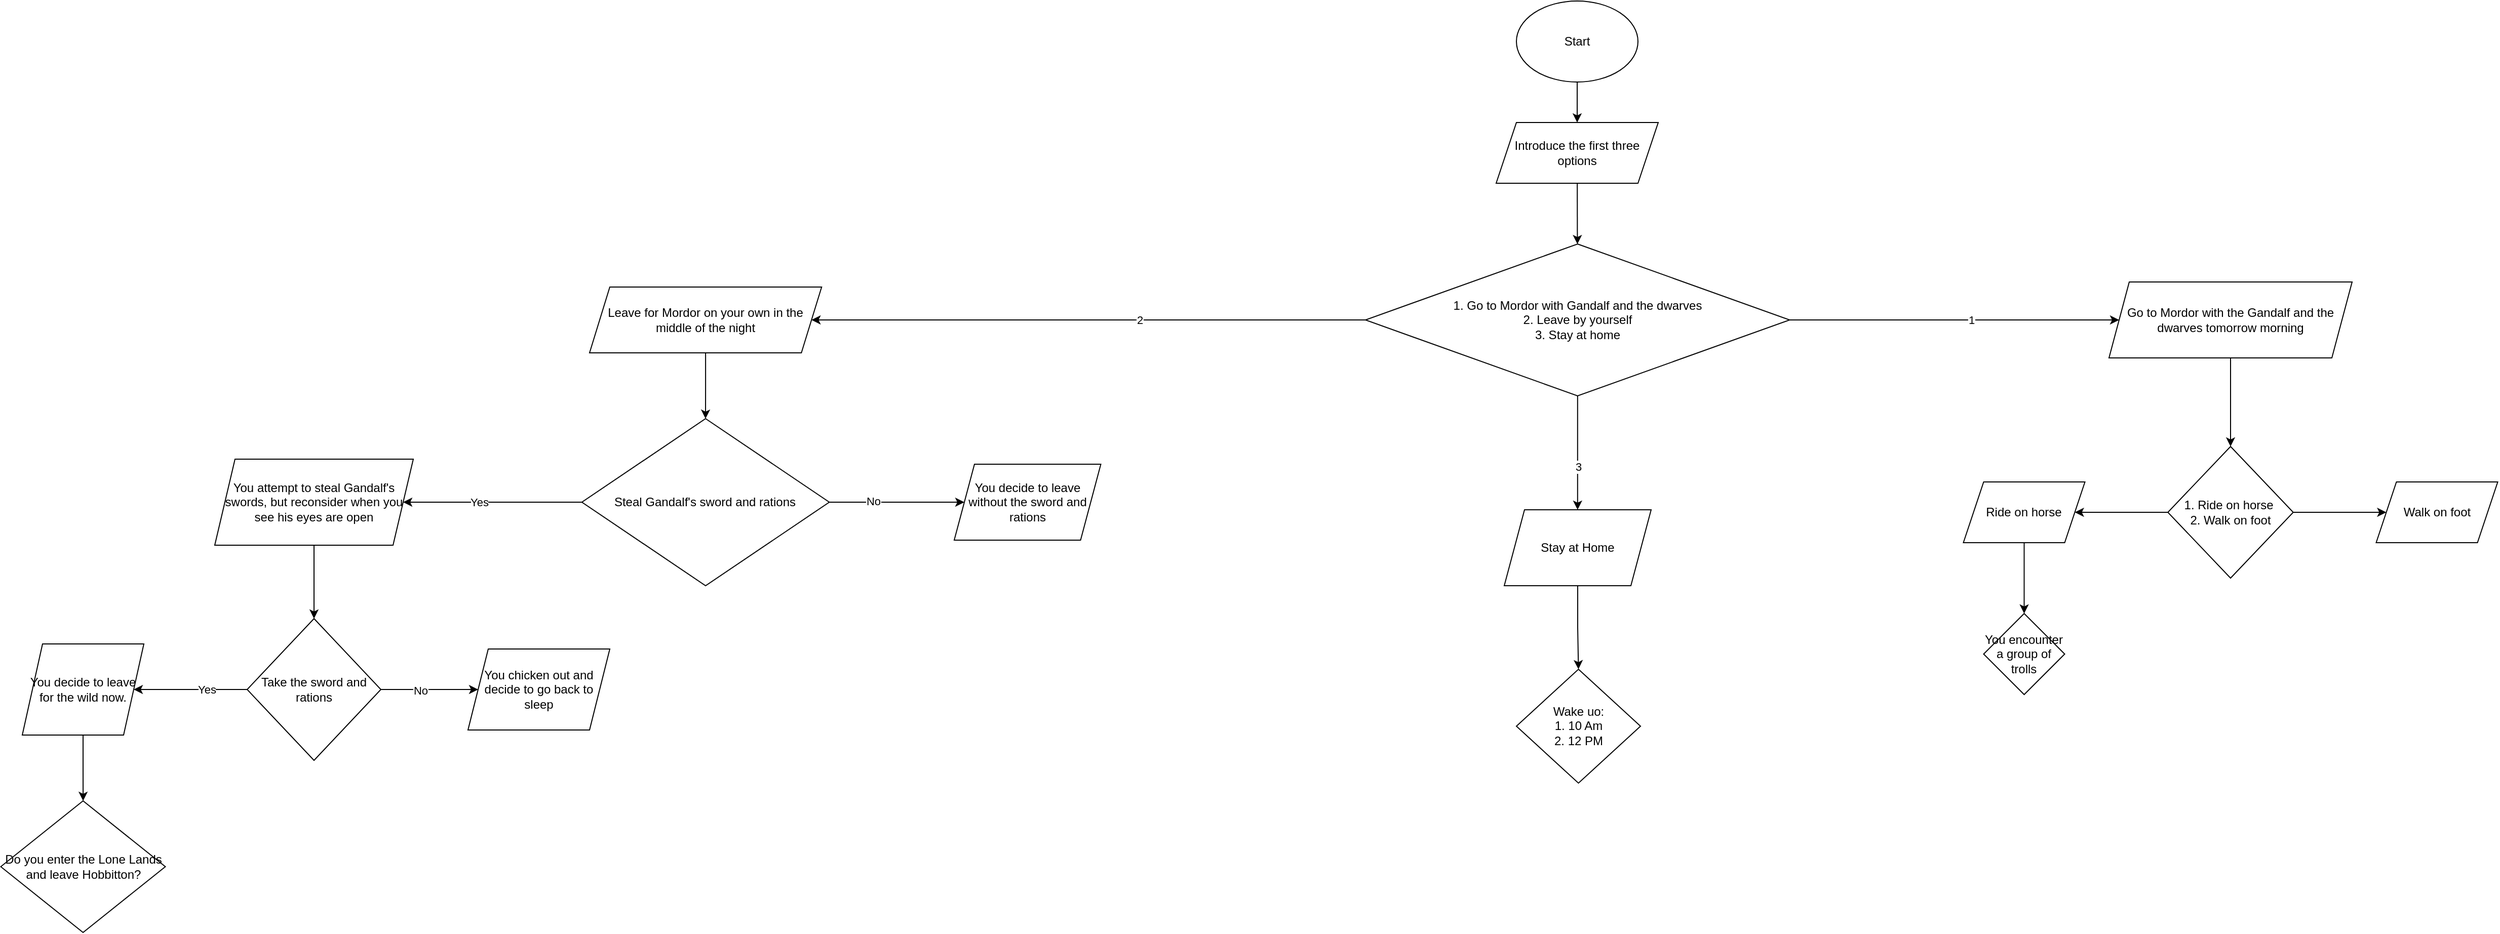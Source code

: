 <mxfile version="20.3.6" type="github">
  <diagram id="ykSedt-QM4OsxcuQvwfg" name="Page-1">
    <mxGraphModel dx="3085" dy="635" grid="1" gridSize="10" guides="1" tooltips="1" connect="1" arrows="1" fold="1" page="1" pageScale="1" pageWidth="850" pageHeight="1100" math="0" shadow="0">
      <root>
        <mxCell id="0" />
        <mxCell id="1" parent="0" />
        <mxCell id="VNunNrLz-rnGxFZPBOeD-2" value="Start" style="ellipse;whiteSpace=wrap;html=1;" vertex="1" parent="1">
          <mxGeometry x="365" y="30" width="120" height="80" as="geometry" />
        </mxCell>
        <mxCell id="VNunNrLz-rnGxFZPBOeD-4" value="Introduce the first three options" style="shape=parallelogram;perimeter=parallelogramPerimeter;whiteSpace=wrap;html=1;fixedSize=1;" vertex="1" parent="1">
          <mxGeometry x="345" y="150" width="160" height="60" as="geometry" />
        </mxCell>
        <mxCell id="VNunNrLz-rnGxFZPBOeD-12" value="" style="endArrow=classic;html=1;rounded=0;" edge="1" parent="1" source="VNunNrLz-rnGxFZPBOeD-4" target="VNunNrLz-rnGxFZPBOeD-13">
          <mxGeometry width="50" height="50" relative="1" as="geometry">
            <mxPoint x="400" y="410" as="sourcePoint" />
            <mxPoint x="430" y="290" as="targetPoint" />
          </mxGeometry>
        </mxCell>
        <mxCell id="VNunNrLz-rnGxFZPBOeD-17" value="" style="edgeStyle=orthogonalEdgeStyle;rounded=0;orthogonalLoop=1;jettySize=auto;html=1;" edge="1" parent="1" source="VNunNrLz-rnGxFZPBOeD-13" target="VNunNrLz-rnGxFZPBOeD-16">
          <mxGeometry relative="1" as="geometry" />
        </mxCell>
        <mxCell id="VNunNrLz-rnGxFZPBOeD-25" value="1" style="edgeLabel;html=1;align=center;verticalAlign=middle;resizable=0;points=[];" vertex="1" connectable="0" parent="VNunNrLz-rnGxFZPBOeD-17">
          <mxGeometry x="0.099" relative="1" as="geometry">
            <mxPoint as="offset" />
          </mxGeometry>
        </mxCell>
        <mxCell id="VNunNrLz-rnGxFZPBOeD-21" value="" style="edgeStyle=orthogonalEdgeStyle;rounded=0;orthogonalLoop=1;jettySize=auto;html=1;" edge="1" parent="1" source="VNunNrLz-rnGxFZPBOeD-13" target="VNunNrLz-rnGxFZPBOeD-20">
          <mxGeometry relative="1" as="geometry" />
        </mxCell>
        <mxCell id="VNunNrLz-rnGxFZPBOeD-24" value="2" style="edgeLabel;html=1;align=center;verticalAlign=middle;resizable=0;points=[];" vertex="1" connectable="0" parent="VNunNrLz-rnGxFZPBOeD-21">
          <mxGeometry x="-0.182" relative="1" as="geometry">
            <mxPoint as="offset" />
          </mxGeometry>
        </mxCell>
        <mxCell id="VNunNrLz-rnGxFZPBOeD-27" value="" style="edgeStyle=orthogonalEdgeStyle;rounded=0;orthogonalLoop=1;jettySize=auto;html=1;" edge="1" parent="1" source="VNunNrLz-rnGxFZPBOeD-13" target="VNunNrLz-rnGxFZPBOeD-26">
          <mxGeometry relative="1" as="geometry">
            <Array as="points">
              <mxPoint x="425" y="480" />
              <mxPoint x="425" y="480" />
            </Array>
          </mxGeometry>
        </mxCell>
        <mxCell id="VNunNrLz-rnGxFZPBOeD-28" value="3" style="edgeLabel;html=1;align=center;verticalAlign=middle;resizable=0;points=[];" vertex="1" connectable="0" parent="VNunNrLz-rnGxFZPBOeD-27">
          <mxGeometry x="0.237" relative="1" as="geometry">
            <mxPoint as="offset" />
          </mxGeometry>
        </mxCell>
        <mxCell id="VNunNrLz-rnGxFZPBOeD-13" value="1. Go to Mordor with Gandalf and the dwarves&lt;br&gt;2. Leave by yourself&lt;br&gt;3. Stay at home" style="rhombus;whiteSpace=wrap;html=1;align=center;" vertex="1" parent="1">
          <mxGeometry x="216" y="270" width="418.75" height="150" as="geometry" />
        </mxCell>
        <mxCell id="VNunNrLz-rnGxFZPBOeD-14" value="" style="endArrow=classic;html=1;rounded=0;exitX=0.5;exitY=1;exitDx=0;exitDy=0;entryX=0.5;entryY=0;entryDx=0;entryDy=0;" edge="1" parent="1" source="VNunNrLz-rnGxFZPBOeD-2" target="VNunNrLz-rnGxFZPBOeD-4">
          <mxGeometry width="50" height="50" relative="1" as="geometry">
            <mxPoint x="400" y="400" as="sourcePoint" />
            <mxPoint x="450" y="350" as="targetPoint" />
          </mxGeometry>
        </mxCell>
        <mxCell id="VNunNrLz-rnGxFZPBOeD-19" value="" style="edgeStyle=orthogonalEdgeStyle;rounded=0;orthogonalLoop=1;jettySize=auto;html=1;" edge="1" parent="1" source="VNunNrLz-rnGxFZPBOeD-16" target="VNunNrLz-rnGxFZPBOeD-18">
          <mxGeometry relative="1" as="geometry" />
        </mxCell>
        <mxCell id="VNunNrLz-rnGxFZPBOeD-16" value="Go to Mordor with the Gandalf and the dwarves tomorrow morning" style="shape=parallelogram;perimeter=parallelogramPerimeter;whiteSpace=wrap;html=1;fixedSize=1;" vertex="1" parent="1">
          <mxGeometry x="950" y="307.5" width="240" height="75" as="geometry" />
        </mxCell>
        <mxCell id="VNunNrLz-rnGxFZPBOeD-36" value="" style="edgeStyle=orthogonalEdgeStyle;rounded=0;orthogonalLoop=1;jettySize=auto;html=1;" edge="1" parent="1" source="VNunNrLz-rnGxFZPBOeD-18" target="VNunNrLz-rnGxFZPBOeD-35">
          <mxGeometry relative="1" as="geometry" />
        </mxCell>
        <mxCell id="VNunNrLz-rnGxFZPBOeD-38" value="" style="edgeStyle=orthogonalEdgeStyle;rounded=0;orthogonalLoop=1;jettySize=auto;html=1;" edge="1" parent="1" source="VNunNrLz-rnGxFZPBOeD-18" target="VNunNrLz-rnGxFZPBOeD-37">
          <mxGeometry relative="1" as="geometry" />
        </mxCell>
        <mxCell id="VNunNrLz-rnGxFZPBOeD-18" value="1. Ride on horse&amp;nbsp;&lt;br&gt;2. Walk on foot" style="rhombus;whiteSpace=wrap;html=1;" vertex="1" parent="1">
          <mxGeometry x="1008.13" y="470" width="123.75" height="130" as="geometry" />
        </mxCell>
        <mxCell id="VNunNrLz-rnGxFZPBOeD-23" value="" style="edgeStyle=orthogonalEdgeStyle;rounded=0;orthogonalLoop=1;jettySize=auto;html=1;" edge="1" parent="1" source="VNunNrLz-rnGxFZPBOeD-20" target="VNunNrLz-rnGxFZPBOeD-22">
          <mxGeometry relative="1" as="geometry" />
        </mxCell>
        <mxCell id="VNunNrLz-rnGxFZPBOeD-20" value="Leave for Mordor on your own in the middle of the night" style="shape=parallelogram;perimeter=parallelogramPerimeter;whiteSpace=wrap;html=1;fixedSize=1;" vertex="1" parent="1">
          <mxGeometry x="-550" y="312.5" width="229.12" height="65" as="geometry" />
        </mxCell>
        <mxCell id="VNunNrLz-rnGxFZPBOeD-30" value="" style="edgeStyle=orthogonalEdgeStyle;rounded=0;orthogonalLoop=1;jettySize=auto;html=1;" edge="1" parent="1" source="VNunNrLz-rnGxFZPBOeD-22" target="VNunNrLz-rnGxFZPBOeD-29">
          <mxGeometry relative="1" as="geometry" />
        </mxCell>
        <mxCell id="VNunNrLz-rnGxFZPBOeD-44" value="No" style="edgeLabel;html=1;align=center;verticalAlign=middle;resizable=0;points=[];" vertex="1" connectable="0" parent="VNunNrLz-rnGxFZPBOeD-30">
          <mxGeometry x="-0.349" y="1" relative="1" as="geometry">
            <mxPoint as="offset" />
          </mxGeometry>
        </mxCell>
        <mxCell id="VNunNrLz-rnGxFZPBOeD-32" value="" style="edgeStyle=orthogonalEdgeStyle;rounded=0;orthogonalLoop=1;jettySize=auto;html=1;" edge="1" parent="1" source="VNunNrLz-rnGxFZPBOeD-22" target="VNunNrLz-rnGxFZPBOeD-31">
          <mxGeometry relative="1" as="geometry" />
        </mxCell>
        <mxCell id="VNunNrLz-rnGxFZPBOeD-43" value="Yes" style="edgeLabel;html=1;align=center;verticalAlign=middle;resizable=0;points=[];" vertex="1" connectable="0" parent="VNunNrLz-rnGxFZPBOeD-32">
          <mxGeometry x="0.158" relative="1" as="geometry">
            <mxPoint as="offset" />
          </mxGeometry>
        </mxCell>
        <mxCell id="VNunNrLz-rnGxFZPBOeD-22" value="Steal Gandalf&#39;s sword and rations" style="rhombus;whiteSpace=wrap;html=1;" vertex="1" parent="1">
          <mxGeometry x="-557.56" y="442.5" width="244.24" height="165" as="geometry" />
        </mxCell>
        <mxCell id="VNunNrLz-rnGxFZPBOeD-42" value="" style="edgeStyle=orthogonalEdgeStyle;rounded=0;orthogonalLoop=1;jettySize=auto;html=1;" edge="1" parent="1" source="VNunNrLz-rnGxFZPBOeD-26" target="VNunNrLz-rnGxFZPBOeD-41">
          <mxGeometry relative="1" as="geometry" />
        </mxCell>
        <mxCell id="VNunNrLz-rnGxFZPBOeD-26" value="Stay at Home" style="shape=parallelogram;perimeter=parallelogramPerimeter;whiteSpace=wrap;html=1;fixedSize=1;" vertex="1" parent="1">
          <mxGeometry x="353" y="532.5" width="145" height="75" as="geometry" />
        </mxCell>
        <mxCell id="VNunNrLz-rnGxFZPBOeD-29" value="You decide to leave without the sword and rations" style="shape=parallelogram;perimeter=parallelogramPerimeter;whiteSpace=wrap;html=1;fixedSize=1;" vertex="1" parent="1">
          <mxGeometry x="-190" y="487.5" width="144.74" height="75" as="geometry" />
        </mxCell>
        <mxCell id="VNunNrLz-rnGxFZPBOeD-34" value="" style="edgeStyle=orthogonalEdgeStyle;rounded=0;orthogonalLoop=1;jettySize=auto;html=1;" edge="1" parent="1" source="VNunNrLz-rnGxFZPBOeD-31" target="VNunNrLz-rnGxFZPBOeD-33">
          <mxGeometry relative="1" as="geometry" />
        </mxCell>
        <mxCell id="VNunNrLz-rnGxFZPBOeD-31" value="You attempt to steal Gandalf&#39;s swords, but reconsider when you see his eyes are open" style="shape=parallelogram;perimeter=parallelogramPerimeter;whiteSpace=wrap;html=1;fixedSize=1;" vertex="1" parent="1">
          <mxGeometry x="-920" y="482.5" width="196" height="85" as="geometry" />
        </mxCell>
        <mxCell id="VNunNrLz-rnGxFZPBOeD-48" value="" style="edgeStyle=orthogonalEdgeStyle;rounded=0;orthogonalLoop=1;jettySize=auto;html=1;" edge="1" parent="1" source="VNunNrLz-rnGxFZPBOeD-33" target="VNunNrLz-rnGxFZPBOeD-47">
          <mxGeometry relative="1" as="geometry" />
        </mxCell>
        <mxCell id="VNunNrLz-rnGxFZPBOeD-52" value="No" style="edgeLabel;html=1;align=center;verticalAlign=middle;resizable=0;points=[];" vertex="1" connectable="0" parent="VNunNrLz-rnGxFZPBOeD-48">
          <mxGeometry x="-0.202" y="-1" relative="1" as="geometry">
            <mxPoint as="offset" />
          </mxGeometry>
        </mxCell>
        <mxCell id="VNunNrLz-rnGxFZPBOeD-50" value="" style="edgeStyle=orthogonalEdgeStyle;rounded=0;orthogonalLoop=1;jettySize=auto;html=1;" edge="1" parent="1" source="VNunNrLz-rnGxFZPBOeD-33" target="VNunNrLz-rnGxFZPBOeD-49">
          <mxGeometry relative="1" as="geometry" />
        </mxCell>
        <mxCell id="VNunNrLz-rnGxFZPBOeD-51" value="Yes" style="edgeLabel;html=1;align=center;verticalAlign=middle;resizable=0;points=[];" vertex="1" connectable="0" parent="VNunNrLz-rnGxFZPBOeD-50">
          <mxGeometry x="-0.277" relative="1" as="geometry">
            <mxPoint as="offset" />
          </mxGeometry>
        </mxCell>
        <mxCell id="VNunNrLz-rnGxFZPBOeD-33" value="Take the sword and rations" style="rhombus;whiteSpace=wrap;html=1;" vertex="1" parent="1">
          <mxGeometry x="-888" y="640" width="132" height="140" as="geometry" />
        </mxCell>
        <mxCell id="VNunNrLz-rnGxFZPBOeD-40" value="" style="edgeStyle=orthogonalEdgeStyle;rounded=0;orthogonalLoop=1;jettySize=auto;html=1;" edge="1" parent="1" source="VNunNrLz-rnGxFZPBOeD-35" target="VNunNrLz-rnGxFZPBOeD-39">
          <mxGeometry relative="1" as="geometry" />
        </mxCell>
        <mxCell id="VNunNrLz-rnGxFZPBOeD-35" value="Ride on horse" style="shape=parallelogram;perimeter=parallelogramPerimeter;whiteSpace=wrap;html=1;fixedSize=1;" vertex="1" parent="1">
          <mxGeometry x="806.255" y="505" width="120" height="60" as="geometry" />
        </mxCell>
        <mxCell id="VNunNrLz-rnGxFZPBOeD-37" value="Walk on foot" style="shape=parallelogram;perimeter=parallelogramPerimeter;whiteSpace=wrap;html=1;fixedSize=1;" vertex="1" parent="1">
          <mxGeometry x="1213.755" y="505" width="120" height="60" as="geometry" />
        </mxCell>
        <mxCell id="VNunNrLz-rnGxFZPBOeD-39" value="You encounter a group of trolls" style="rhombus;whiteSpace=wrap;html=1;" vertex="1" parent="1">
          <mxGeometry x="826.255" y="635" width="80" height="80" as="geometry" />
        </mxCell>
        <mxCell id="VNunNrLz-rnGxFZPBOeD-41" value="Wake uo:&lt;br&gt;1. 10 Am&lt;br&gt;2. 12 PM" style="rhombus;whiteSpace=wrap;html=1;" vertex="1" parent="1">
          <mxGeometry x="365" y="690" width="122.5" height="112.5" as="geometry" />
        </mxCell>
        <mxCell id="VNunNrLz-rnGxFZPBOeD-47" value="You chicken out and decide to go back to sleep" style="shape=parallelogram;perimeter=parallelogramPerimeter;whiteSpace=wrap;html=1;fixedSize=1;" vertex="1" parent="1">
          <mxGeometry x="-670" y="670" width="140" height="80" as="geometry" />
        </mxCell>
        <mxCell id="VNunNrLz-rnGxFZPBOeD-54" value="" style="edgeStyle=orthogonalEdgeStyle;rounded=0;orthogonalLoop=1;jettySize=auto;html=1;" edge="1" parent="1" source="VNunNrLz-rnGxFZPBOeD-49" target="VNunNrLz-rnGxFZPBOeD-53">
          <mxGeometry relative="1" as="geometry" />
        </mxCell>
        <mxCell id="VNunNrLz-rnGxFZPBOeD-49" value="You decide to leave for the wild now." style="shape=parallelogram;perimeter=parallelogramPerimeter;whiteSpace=wrap;html=1;fixedSize=1;" vertex="1" parent="1">
          <mxGeometry x="-1110" y="665" width="120" height="90" as="geometry" />
        </mxCell>
        <mxCell id="VNunNrLz-rnGxFZPBOeD-53" value="Do you enter the Lone Lands and leave Hobbitton?" style="rhombus;whiteSpace=wrap;html=1;" vertex="1" parent="1">
          <mxGeometry x="-1131.25" y="820" width="162.5" height="130" as="geometry" />
        </mxCell>
      </root>
    </mxGraphModel>
  </diagram>
</mxfile>
